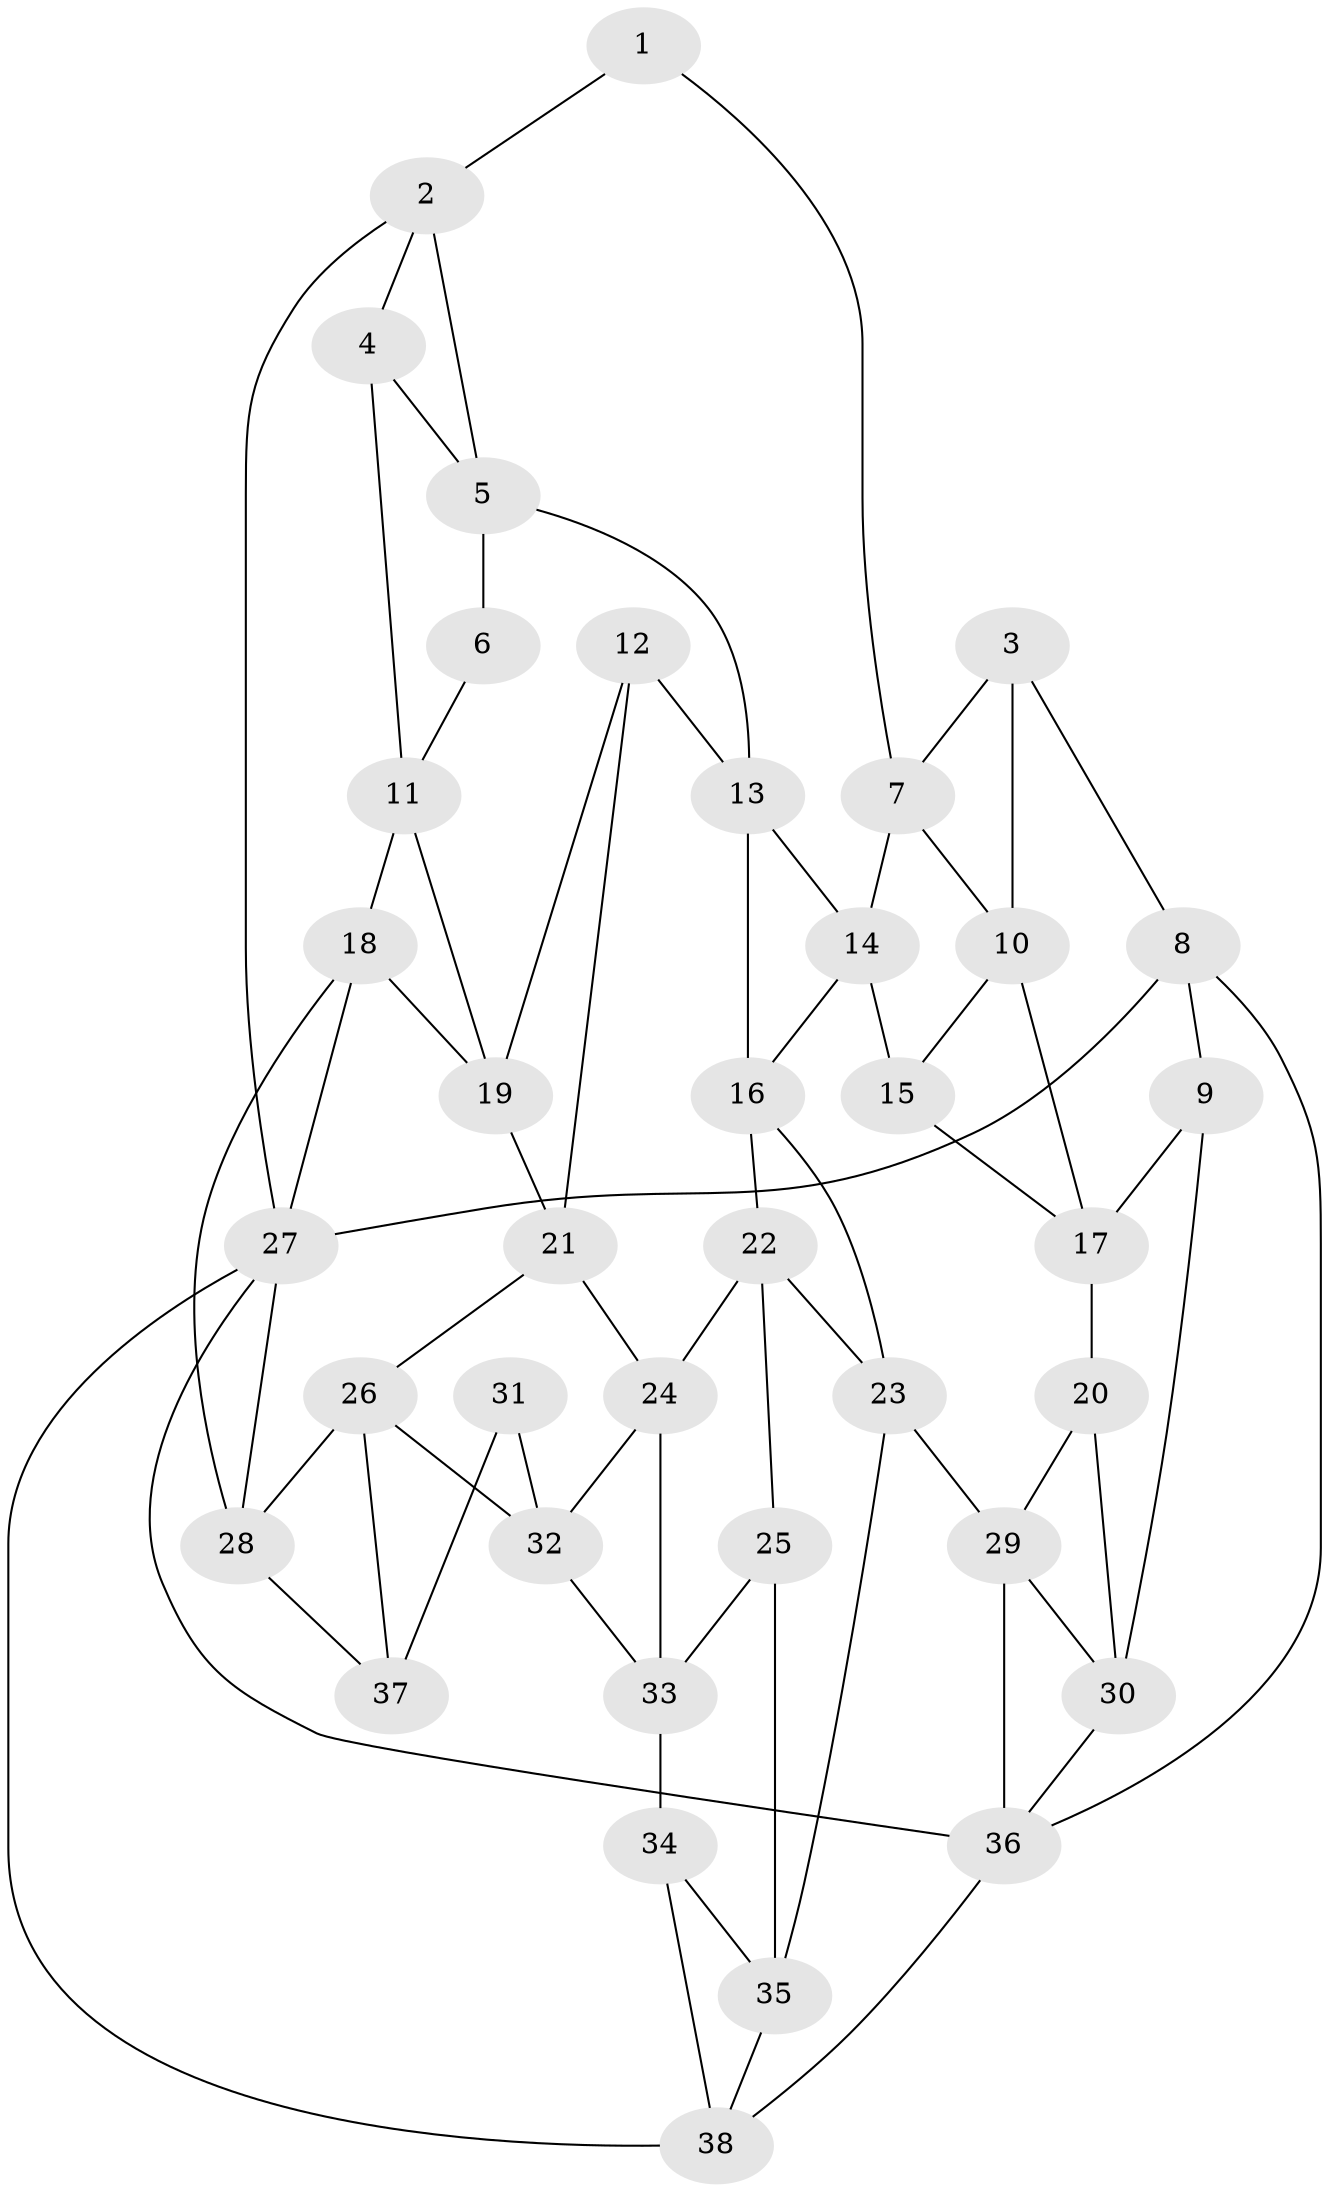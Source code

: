 // original degree distribution, {3: 0.05263157894736842, 5: 0.5526315789473685, 6: 0.21052631578947367, 4: 0.18421052631578946}
// Generated by graph-tools (version 1.1) at 2025/03/03/09/25 03:03:23]
// undirected, 38 vertices, 70 edges
graph export_dot {
graph [start="1"]
  node [color=gray90,style=filled];
  1;
  2;
  3;
  4;
  5;
  6;
  7;
  8;
  9;
  10;
  11;
  12;
  13;
  14;
  15;
  16;
  17;
  18;
  19;
  20;
  21;
  22;
  23;
  24;
  25;
  26;
  27;
  28;
  29;
  30;
  31;
  32;
  33;
  34;
  35;
  36;
  37;
  38;
  1 -- 2 [weight=1.0];
  1 -- 7 [weight=1.0];
  2 -- 4 [weight=1.0];
  2 -- 5 [weight=1.0];
  2 -- 27 [weight=1.0];
  3 -- 7 [weight=1.0];
  3 -- 8 [weight=1.0];
  3 -- 10 [weight=1.0];
  4 -- 5 [weight=1.0];
  4 -- 11 [weight=1.0];
  5 -- 6 [weight=2.0];
  5 -- 13 [weight=1.0];
  6 -- 11 [weight=1.0];
  7 -- 10 [weight=1.0];
  7 -- 14 [weight=1.0];
  8 -- 9 [weight=1.0];
  8 -- 27 [weight=1.0];
  8 -- 36 [weight=1.0];
  9 -- 17 [weight=1.0];
  9 -- 30 [weight=1.0];
  10 -- 15 [weight=1.0];
  10 -- 17 [weight=1.0];
  11 -- 18 [weight=1.0];
  11 -- 19 [weight=1.0];
  12 -- 13 [weight=1.0];
  12 -- 19 [weight=1.0];
  12 -- 21 [weight=1.0];
  13 -- 14 [weight=1.0];
  13 -- 16 [weight=1.0];
  14 -- 15 [weight=1.0];
  14 -- 16 [weight=1.0];
  15 -- 17 [weight=1.0];
  16 -- 22 [weight=1.0];
  16 -- 23 [weight=1.0];
  17 -- 20 [weight=1.0];
  18 -- 19 [weight=1.0];
  18 -- 27 [weight=1.0];
  18 -- 28 [weight=1.0];
  19 -- 21 [weight=1.0];
  20 -- 29 [weight=1.0];
  20 -- 30 [weight=1.0];
  21 -- 24 [weight=1.0];
  21 -- 26 [weight=1.0];
  22 -- 23 [weight=1.0];
  22 -- 24 [weight=1.0];
  22 -- 25 [weight=1.0];
  23 -- 29 [weight=1.0];
  23 -- 35 [weight=1.0];
  24 -- 32 [weight=1.0];
  24 -- 33 [weight=1.0];
  25 -- 33 [weight=1.0];
  25 -- 35 [weight=1.0];
  26 -- 28 [weight=1.0];
  26 -- 32 [weight=1.0];
  26 -- 37 [weight=1.0];
  27 -- 28 [weight=1.0];
  27 -- 36 [weight=1.0];
  27 -- 38 [weight=1.0];
  28 -- 37 [weight=1.0];
  29 -- 30 [weight=1.0];
  29 -- 36 [weight=1.0];
  30 -- 36 [weight=1.0];
  31 -- 32 [weight=1.0];
  31 -- 37 [weight=2.0];
  32 -- 33 [weight=1.0];
  33 -- 34 [weight=1.0];
  34 -- 35 [weight=1.0];
  34 -- 38 [weight=1.0];
  35 -- 38 [weight=1.0];
  36 -- 38 [weight=1.0];
}
